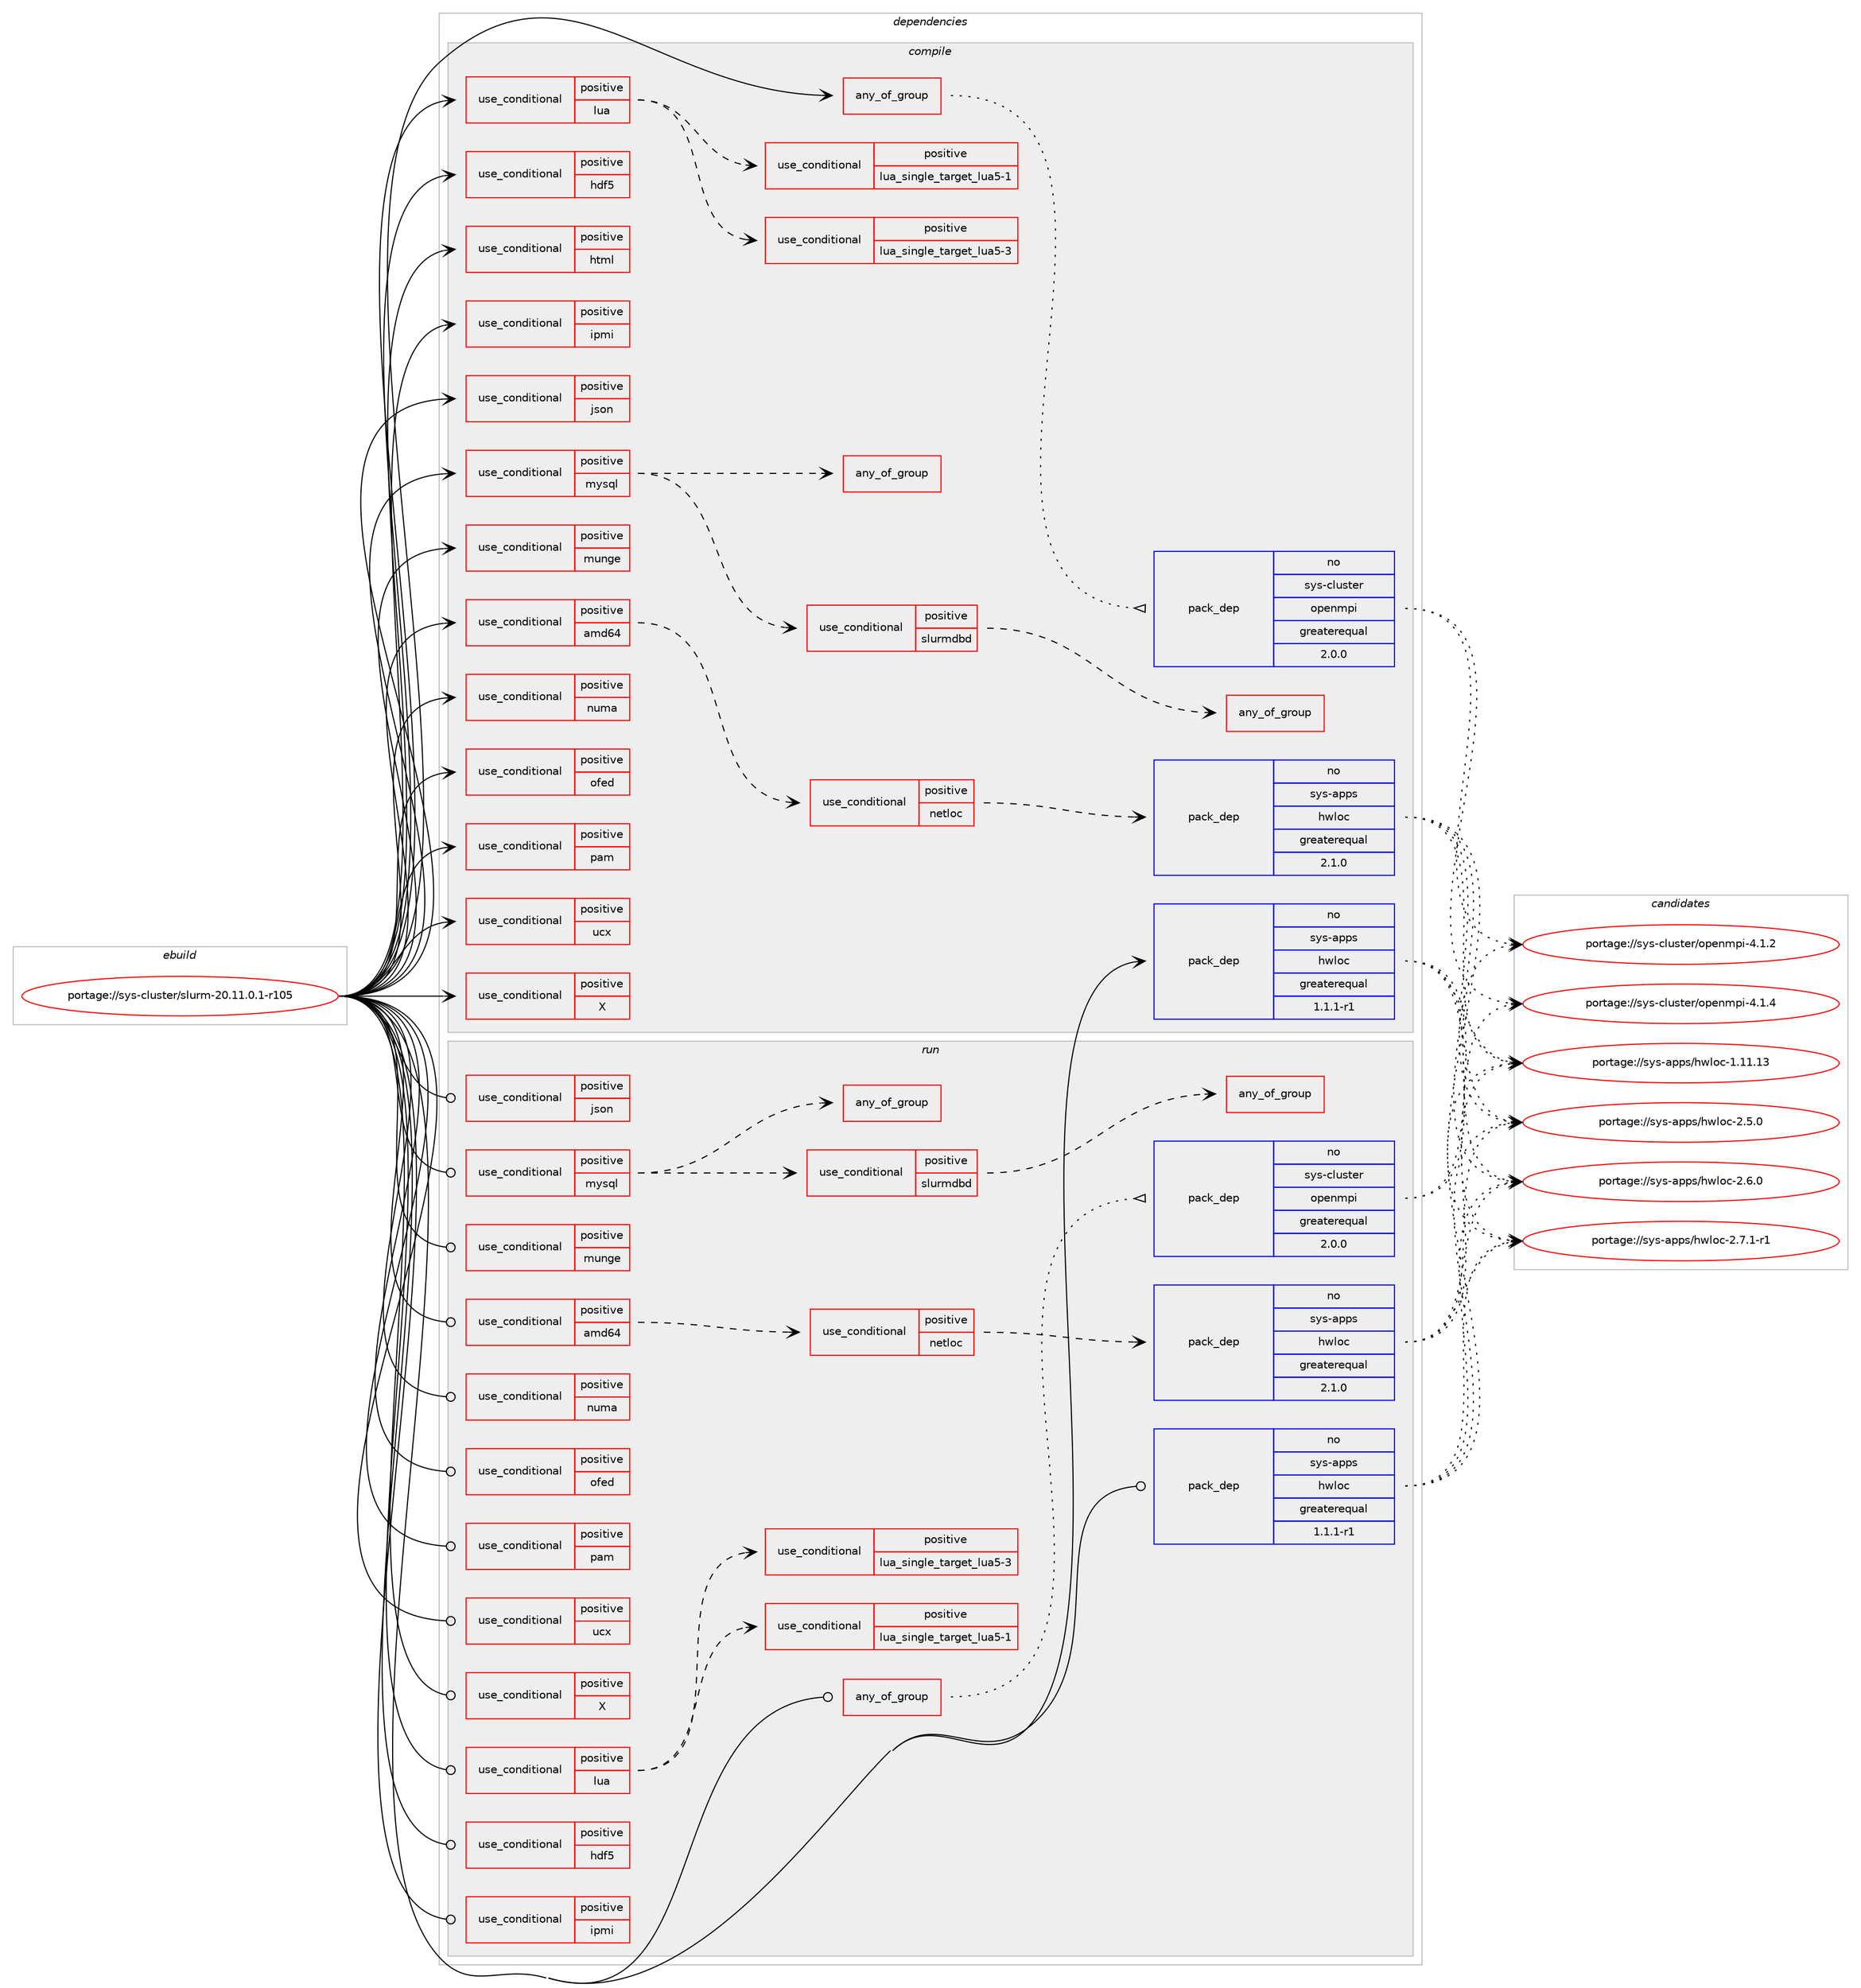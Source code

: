 digraph prolog {

# *************
# Graph options
# *************

newrank=true;
concentrate=true;
compound=true;
graph [rankdir=LR,fontname=Helvetica,fontsize=10,ranksep=1.5];#, ranksep=2.5, nodesep=0.2];
edge  [arrowhead=vee];
node  [fontname=Helvetica,fontsize=10];

# **********
# The ebuild
# **********

subgraph cluster_leftcol {
color=gray;
rank=same;
label=<<i>ebuild</i>>;
id [label="portage://sys-cluster/slurm-20.11.0.1-r105", color=red, width=4, href="../sys-cluster/slurm-20.11.0.1-r105.svg"];
}

# ****************
# The dependencies
# ****************

subgraph cluster_midcol {
color=gray;
label=<<i>dependencies</i>>;
subgraph cluster_compile {
fillcolor="#eeeeee";
style=filled;
label=<<i>compile</i>>;
subgraph any20 {
dependency4700 [label=<<TABLE BORDER="0" CELLBORDER="1" CELLSPACING="0" CELLPADDING="4"><TR><TD CELLPADDING="10">any_of_group</TD></TR></TABLE>>, shape=none, color=red];# *** BEGIN UNKNOWN DEPENDENCY TYPE (TODO) ***
# dependency4700 -> package_dependency(portage://sys-cluster/slurm-20.11.0.1-r105,install,no,sys-cluster,pmix,none,[,,],[],[use(disable(pmi),none)])
# *** END UNKNOWN DEPENDENCY TYPE (TODO) ***

subgraph pack2125 {
dependency4701 [label=<<TABLE BORDER="0" CELLBORDER="1" CELLSPACING="0" CELLPADDING="4" WIDTH="220"><TR><TD ROWSPAN="6" CELLPADDING="30">pack_dep</TD></TR><TR><TD WIDTH="110">no</TD></TR><TR><TD>sys-cluster</TD></TR><TR><TD>openmpi</TD></TR><TR><TD>greaterequal</TD></TR><TR><TD>2.0.0</TD></TR></TABLE>>, shape=none, color=blue];
}
dependency4700:e -> dependency4701:w [weight=20,style="dotted",arrowhead="oinv"];
}
id:e -> dependency4700:w [weight=20,style="solid",arrowhead="vee"];
subgraph cond2557 {
dependency4702 [label=<<TABLE BORDER="0" CELLBORDER="1" CELLSPACING="0" CELLPADDING="4"><TR><TD ROWSPAN="3" CELLPADDING="10">use_conditional</TD></TR><TR><TD>positive</TD></TR><TR><TD>X</TD></TR></TABLE>>, shape=none, color=red];
# *** BEGIN UNKNOWN DEPENDENCY TYPE (TODO) ***
# dependency4702 -> package_dependency(portage://sys-cluster/slurm-20.11.0.1-r105,install,no,net-libs,libssh2,none,[,,],[],[])
# *** END UNKNOWN DEPENDENCY TYPE (TODO) ***

}
id:e -> dependency4702:w [weight=20,style="solid",arrowhead="vee"];
subgraph cond2558 {
dependency4703 [label=<<TABLE BORDER="0" CELLBORDER="1" CELLSPACING="0" CELLPADDING="4"><TR><TD ROWSPAN="3" CELLPADDING="10">use_conditional</TD></TR><TR><TD>positive</TD></TR><TR><TD>amd64</TD></TR></TABLE>>, shape=none, color=red];
subgraph cond2559 {
dependency4704 [label=<<TABLE BORDER="0" CELLBORDER="1" CELLSPACING="0" CELLPADDING="4"><TR><TD ROWSPAN="3" CELLPADDING="10">use_conditional</TD></TR><TR><TD>positive</TD></TR><TR><TD>netloc</TD></TR></TABLE>>, shape=none, color=red];
subgraph pack2126 {
dependency4705 [label=<<TABLE BORDER="0" CELLBORDER="1" CELLSPACING="0" CELLPADDING="4" WIDTH="220"><TR><TD ROWSPAN="6" CELLPADDING="30">pack_dep</TD></TR><TR><TD WIDTH="110">no</TD></TR><TR><TD>sys-apps</TD></TR><TR><TD>hwloc</TD></TR><TR><TD>greaterequal</TD></TR><TR><TD>2.1.0</TD></TR></TABLE>>, shape=none, color=blue];
}
dependency4704:e -> dependency4705:w [weight=20,style="dashed",arrowhead="vee"];
}
dependency4703:e -> dependency4704:w [weight=20,style="dashed",arrowhead="vee"];
}
id:e -> dependency4703:w [weight=20,style="solid",arrowhead="vee"];
subgraph cond2560 {
dependency4706 [label=<<TABLE BORDER="0" CELLBORDER="1" CELLSPACING="0" CELLPADDING="4"><TR><TD ROWSPAN="3" CELLPADDING="10">use_conditional</TD></TR><TR><TD>positive</TD></TR><TR><TD>hdf5</TD></TR></TABLE>>, shape=none, color=red];
# *** BEGIN UNKNOWN DEPENDENCY TYPE (TODO) ***
# dependency4706 -> package_dependency(portage://sys-cluster/slurm-20.11.0.1-r105,install,no,sci-libs,hdf5,none,[,,],any_same_slot,[])
# *** END UNKNOWN DEPENDENCY TYPE (TODO) ***

}
id:e -> dependency4706:w [weight=20,style="solid",arrowhead="vee"];
subgraph cond2561 {
dependency4707 [label=<<TABLE BORDER="0" CELLBORDER="1" CELLSPACING="0" CELLPADDING="4"><TR><TD ROWSPAN="3" CELLPADDING="10">use_conditional</TD></TR><TR><TD>positive</TD></TR><TR><TD>html</TD></TR></TABLE>>, shape=none, color=red];
# *** BEGIN UNKNOWN DEPENDENCY TYPE (TODO) ***
# dependency4707 -> package_dependency(portage://sys-cluster/slurm-20.11.0.1-r105,install,no,sys-apps,man2html,none,[,,],[],[])
# *** END UNKNOWN DEPENDENCY TYPE (TODO) ***

}
id:e -> dependency4707:w [weight=20,style="solid",arrowhead="vee"];
subgraph cond2562 {
dependency4708 [label=<<TABLE BORDER="0" CELLBORDER="1" CELLSPACING="0" CELLPADDING="4"><TR><TD ROWSPAN="3" CELLPADDING="10">use_conditional</TD></TR><TR><TD>positive</TD></TR><TR><TD>ipmi</TD></TR></TABLE>>, shape=none, color=red];
# *** BEGIN UNKNOWN DEPENDENCY TYPE (TODO) ***
# dependency4708 -> package_dependency(portage://sys-cluster/slurm-20.11.0.1-r105,install,no,sys-libs,freeipmi,none,[,,],[],[])
# *** END UNKNOWN DEPENDENCY TYPE (TODO) ***

}
id:e -> dependency4708:w [weight=20,style="solid",arrowhead="vee"];
subgraph cond2563 {
dependency4709 [label=<<TABLE BORDER="0" CELLBORDER="1" CELLSPACING="0" CELLPADDING="4"><TR><TD ROWSPAN="3" CELLPADDING="10">use_conditional</TD></TR><TR><TD>positive</TD></TR><TR><TD>json</TD></TR></TABLE>>, shape=none, color=red];
# *** BEGIN UNKNOWN DEPENDENCY TYPE (TODO) ***
# dependency4709 -> package_dependency(portage://sys-cluster/slurm-20.11.0.1-r105,install,no,dev-libs,json-c,none,[,,],any_same_slot,[])
# *** END UNKNOWN DEPENDENCY TYPE (TODO) ***

}
id:e -> dependency4709:w [weight=20,style="solid",arrowhead="vee"];
subgraph cond2564 {
dependency4710 [label=<<TABLE BORDER="0" CELLBORDER="1" CELLSPACING="0" CELLPADDING="4"><TR><TD ROWSPAN="3" CELLPADDING="10">use_conditional</TD></TR><TR><TD>positive</TD></TR><TR><TD>lua</TD></TR></TABLE>>, shape=none, color=red];
subgraph cond2565 {
dependency4711 [label=<<TABLE BORDER="0" CELLBORDER="1" CELLSPACING="0" CELLPADDING="4"><TR><TD ROWSPAN="3" CELLPADDING="10">use_conditional</TD></TR><TR><TD>positive</TD></TR><TR><TD>lua_single_target_lua5-1</TD></TR></TABLE>>, shape=none, color=red];
# *** BEGIN UNKNOWN DEPENDENCY TYPE (TODO) ***
# dependency4711 -> package_dependency(portage://sys-cluster/slurm-20.11.0.1-r105,install,no,dev-lang,lua,none,[,,],[slot(5.1)],[])
# *** END UNKNOWN DEPENDENCY TYPE (TODO) ***

}
dependency4710:e -> dependency4711:w [weight=20,style="dashed",arrowhead="vee"];
subgraph cond2566 {
dependency4712 [label=<<TABLE BORDER="0" CELLBORDER="1" CELLSPACING="0" CELLPADDING="4"><TR><TD ROWSPAN="3" CELLPADDING="10">use_conditional</TD></TR><TR><TD>positive</TD></TR><TR><TD>lua_single_target_lua5-3</TD></TR></TABLE>>, shape=none, color=red];
# *** BEGIN UNKNOWN DEPENDENCY TYPE (TODO) ***
# dependency4712 -> package_dependency(portage://sys-cluster/slurm-20.11.0.1-r105,install,no,dev-lang,lua,none,[,,],[slot(5.3)],[])
# *** END UNKNOWN DEPENDENCY TYPE (TODO) ***

}
dependency4710:e -> dependency4712:w [weight=20,style="dashed",arrowhead="vee"];
}
id:e -> dependency4710:w [weight=20,style="solid",arrowhead="vee"];
subgraph cond2567 {
dependency4713 [label=<<TABLE BORDER="0" CELLBORDER="1" CELLSPACING="0" CELLPADDING="4"><TR><TD ROWSPAN="3" CELLPADDING="10">use_conditional</TD></TR><TR><TD>positive</TD></TR><TR><TD>munge</TD></TR></TABLE>>, shape=none, color=red];
# *** BEGIN UNKNOWN DEPENDENCY TYPE (TODO) ***
# dependency4713 -> package_dependency(portage://sys-cluster/slurm-20.11.0.1-r105,install,no,sys-auth,munge,none,[,,],[],[])
# *** END UNKNOWN DEPENDENCY TYPE (TODO) ***

}
id:e -> dependency4713:w [weight=20,style="solid",arrowhead="vee"];
subgraph cond2568 {
dependency4714 [label=<<TABLE BORDER="0" CELLBORDER="1" CELLSPACING="0" CELLPADDING="4"><TR><TD ROWSPAN="3" CELLPADDING="10">use_conditional</TD></TR><TR><TD>positive</TD></TR><TR><TD>mysql</TD></TR></TABLE>>, shape=none, color=red];
subgraph any21 {
dependency4715 [label=<<TABLE BORDER="0" CELLBORDER="1" CELLSPACING="0" CELLPADDING="4"><TR><TD CELLPADDING="10">any_of_group</TD></TR></TABLE>>, shape=none, color=red];# *** BEGIN UNKNOWN DEPENDENCY TYPE (TODO) ***
# dependency4715 -> package_dependency(portage://sys-cluster/slurm-20.11.0.1-r105,install,no,dev-db,mariadb-connector-c,none,[,,],[],[])
# *** END UNKNOWN DEPENDENCY TYPE (TODO) ***

# *** BEGIN UNKNOWN DEPENDENCY TYPE (TODO) ***
# dependency4715 -> package_dependency(portage://sys-cluster/slurm-20.11.0.1-r105,install,no,dev-db,mysql-connector-c,none,[,,],[],[])
# *** END UNKNOWN DEPENDENCY TYPE (TODO) ***

}
dependency4714:e -> dependency4715:w [weight=20,style="dashed",arrowhead="vee"];
subgraph cond2569 {
dependency4716 [label=<<TABLE BORDER="0" CELLBORDER="1" CELLSPACING="0" CELLPADDING="4"><TR><TD ROWSPAN="3" CELLPADDING="10">use_conditional</TD></TR><TR><TD>positive</TD></TR><TR><TD>slurmdbd</TD></TR></TABLE>>, shape=none, color=red];
subgraph any22 {
dependency4717 [label=<<TABLE BORDER="0" CELLBORDER="1" CELLSPACING="0" CELLPADDING="4"><TR><TD CELLPADDING="10">any_of_group</TD></TR></TABLE>>, shape=none, color=red];# *** BEGIN UNKNOWN DEPENDENCY TYPE (TODO) ***
# dependency4717 -> package_dependency(portage://sys-cluster/slurm-20.11.0.1-r105,install,no,dev-db,mariadb,none,[,,],any_different_slot,[])
# *** END UNKNOWN DEPENDENCY TYPE (TODO) ***

# *** BEGIN UNKNOWN DEPENDENCY TYPE (TODO) ***
# dependency4717 -> package_dependency(portage://sys-cluster/slurm-20.11.0.1-r105,install,no,dev-db,mysql,none,[,,],any_different_slot,[])
# *** END UNKNOWN DEPENDENCY TYPE (TODO) ***

}
dependency4716:e -> dependency4717:w [weight=20,style="dashed",arrowhead="vee"];
}
dependency4714:e -> dependency4716:w [weight=20,style="dashed",arrowhead="vee"];
}
id:e -> dependency4714:w [weight=20,style="solid",arrowhead="vee"];
subgraph cond2570 {
dependency4718 [label=<<TABLE BORDER="0" CELLBORDER="1" CELLSPACING="0" CELLPADDING="4"><TR><TD ROWSPAN="3" CELLPADDING="10">use_conditional</TD></TR><TR><TD>positive</TD></TR><TR><TD>numa</TD></TR></TABLE>>, shape=none, color=red];
# *** BEGIN UNKNOWN DEPENDENCY TYPE (TODO) ***
# dependency4718 -> package_dependency(portage://sys-cluster/slurm-20.11.0.1-r105,install,no,sys-process,numactl,none,[,,],[],[])
# *** END UNKNOWN DEPENDENCY TYPE (TODO) ***

}
id:e -> dependency4718:w [weight=20,style="solid",arrowhead="vee"];
subgraph cond2571 {
dependency4719 [label=<<TABLE BORDER="0" CELLBORDER="1" CELLSPACING="0" CELLPADDING="4"><TR><TD ROWSPAN="3" CELLPADDING="10">use_conditional</TD></TR><TR><TD>positive</TD></TR><TR><TD>ofed</TD></TR></TABLE>>, shape=none, color=red];
# *** BEGIN UNKNOWN DEPENDENCY TYPE (TODO) ***
# dependency4719 -> package_dependency(portage://sys-cluster/slurm-20.11.0.1-r105,install,no,sys-cluster,rdma-core,none,[,,],[],[])
# *** END UNKNOWN DEPENDENCY TYPE (TODO) ***

}
id:e -> dependency4719:w [weight=20,style="solid",arrowhead="vee"];
subgraph cond2572 {
dependency4720 [label=<<TABLE BORDER="0" CELLBORDER="1" CELLSPACING="0" CELLPADDING="4"><TR><TD ROWSPAN="3" CELLPADDING="10">use_conditional</TD></TR><TR><TD>positive</TD></TR><TR><TD>pam</TD></TR></TABLE>>, shape=none, color=red];
# *** BEGIN UNKNOWN DEPENDENCY TYPE (TODO) ***
# dependency4720 -> package_dependency(portage://sys-cluster/slurm-20.11.0.1-r105,install,no,sys-libs,pam,none,[,,],[],[])
# *** END UNKNOWN DEPENDENCY TYPE (TODO) ***

}
id:e -> dependency4720:w [weight=20,style="solid",arrowhead="vee"];
subgraph cond2573 {
dependency4721 [label=<<TABLE BORDER="0" CELLBORDER="1" CELLSPACING="0" CELLPADDING="4"><TR><TD ROWSPAN="3" CELLPADDING="10">use_conditional</TD></TR><TR><TD>positive</TD></TR><TR><TD>ucx</TD></TR></TABLE>>, shape=none, color=red];
# *** BEGIN UNKNOWN DEPENDENCY TYPE (TODO) ***
# dependency4721 -> package_dependency(portage://sys-cluster/slurm-20.11.0.1-r105,install,no,sys-cluster,ucx,none,[,,],[],[])
# *** END UNKNOWN DEPENDENCY TYPE (TODO) ***

}
id:e -> dependency4721:w [weight=20,style="solid",arrowhead="vee"];
# *** BEGIN UNKNOWN DEPENDENCY TYPE (TODO) ***
# id -> package_dependency(portage://sys-cluster/slurm-20.11.0.1-r105,install,no,app-arch,lz4,none,[,,],[slot(0),equal],[])
# *** END UNKNOWN DEPENDENCY TYPE (TODO) ***

# *** BEGIN UNKNOWN DEPENDENCY TYPE (TODO) ***
# id -> package_dependency(portage://sys-cluster/slurm-20.11.0.1-r105,install,no,dev-lang,perl,none,[,,],[],[])
# *** END UNKNOWN DEPENDENCY TYPE (TODO) ***

# *** BEGIN UNKNOWN DEPENDENCY TYPE (TODO) ***
# id -> package_dependency(portage://sys-cluster/slurm-20.11.0.1-r105,install,no,dev-libs,glib,none,[,,],[slot(2),equal],[])
# *** END UNKNOWN DEPENDENCY TYPE (TODO) ***

subgraph pack2127 {
dependency4722 [label=<<TABLE BORDER="0" CELLBORDER="1" CELLSPACING="0" CELLPADDING="4" WIDTH="220"><TR><TD ROWSPAN="6" CELLPADDING="30">pack_dep</TD></TR><TR><TD WIDTH="110">no</TD></TR><TR><TD>sys-apps</TD></TR><TR><TD>hwloc</TD></TR><TR><TD>greaterequal</TD></TR><TR><TD>1.1.1-r1</TD></TR></TABLE>>, shape=none, color=blue];
}
id:e -> dependency4722:w [weight=20,style="solid",arrowhead="vee"];
# *** BEGIN UNKNOWN DEPENDENCY TYPE (TODO) ***
# id -> package_dependency(portage://sys-cluster/slurm-20.11.0.1-r105,install,no,sys-libs,ncurses,none,[,,],[slot(0),equal],[])
# *** END UNKNOWN DEPENDENCY TYPE (TODO) ***

# *** BEGIN UNKNOWN DEPENDENCY TYPE (TODO) ***
# id -> package_dependency(portage://sys-cluster/slurm-20.11.0.1-r105,install,no,sys-libs,readline,none,[,,],[slot(0),equal],[])
# *** END UNKNOWN DEPENDENCY TYPE (TODO) ***

# *** BEGIN UNKNOWN DEPENDENCY TYPE (TODO) ***
# id -> package_dependency(portage://sys-cluster/slurm-20.11.0.1-r105,install,weak,net-analyzer,sinfo,none,[,,],[],[])
# *** END UNKNOWN DEPENDENCY TYPE (TODO) ***

# *** BEGIN UNKNOWN DEPENDENCY TYPE (TODO) ***
# id -> package_dependency(portage://sys-cluster/slurm-20.11.0.1-r105,install,weak,net-analyzer,slurm,none,[,,],[],[])
# *** END UNKNOWN DEPENDENCY TYPE (TODO) ***

# *** BEGIN UNKNOWN DEPENDENCY TYPE (TODO) ***
# id -> package_dependency(portage://sys-cluster/slurm-20.11.0.1-r105,install,weak,sys-cluster,torque,none,[,,],[],[])
# *** END UNKNOWN DEPENDENCY TYPE (TODO) ***

}
subgraph cluster_compileandrun {
fillcolor="#eeeeee";
style=filled;
label=<<i>compile and run</i>>;
}
subgraph cluster_run {
fillcolor="#eeeeee";
style=filled;
label=<<i>run</i>>;
subgraph any23 {
dependency4723 [label=<<TABLE BORDER="0" CELLBORDER="1" CELLSPACING="0" CELLPADDING="4"><TR><TD CELLPADDING="10">any_of_group</TD></TR></TABLE>>, shape=none, color=red];# *** BEGIN UNKNOWN DEPENDENCY TYPE (TODO) ***
# dependency4723 -> package_dependency(portage://sys-cluster/slurm-20.11.0.1-r105,run,no,sys-cluster,pmix,none,[,,],[],[use(disable(pmi),none)])
# *** END UNKNOWN DEPENDENCY TYPE (TODO) ***

subgraph pack2128 {
dependency4724 [label=<<TABLE BORDER="0" CELLBORDER="1" CELLSPACING="0" CELLPADDING="4" WIDTH="220"><TR><TD ROWSPAN="6" CELLPADDING="30">pack_dep</TD></TR><TR><TD WIDTH="110">no</TD></TR><TR><TD>sys-cluster</TD></TR><TR><TD>openmpi</TD></TR><TR><TD>greaterequal</TD></TR><TR><TD>2.0.0</TD></TR></TABLE>>, shape=none, color=blue];
}
dependency4723:e -> dependency4724:w [weight=20,style="dotted",arrowhead="oinv"];
}
id:e -> dependency4723:w [weight=20,style="solid",arrowhead="odot"];
subgraph cond2574 {
dependency4725 [label=<<TABLE BORDER="0" CELLBORDER="1" CELLSPACING="0" CELLPADDING="4"><TR><TD ROWSPAN="3" CELLPADDING="10">use_conditional</TD></TR><TR><TD>positive</TD></TR><TR><TD>X</TD></TR></TABLE>>, shape=none, color=red];
# *** BEGIN UNKNOWN DEPENDENCY TYPE (TODO) ***
# dependency4725 -> package_dependency(portage://sys-cluster/slurm-20.11.0.1-r105,run,no,net-libs,libssh2,none,[,,],[],[])
# *** END UNKNOWN DEPENDENCY TYPE (TODO) ***

}
id:e -> dependency4725:w [weight=20,style="solid",arrowhead="odot"];
subgraph cond2575 {
dependency4726 [label=<<TABLE BORDER="0" CELLBORDER="1" CELLSPACING="0" CELLPADDING="4"><TR><TD ROWSPAN="3" CELLPADDING="10">use_conditional</TD></TR><TR><TD>positive</TD></TR><TR><TD>amd64</TD></TR></TABLE>>, shape=none, color=red];
subgraph cond2576 {
dependency4727 [label=<<TABLE BORDER="0" CELLBORDER="1" CELLSPACING="0" CELLPADDING="4"><TR><TD ROWSPAN="3" CELLPADDING="10">use_conditional</TD></TR><TR><TD>positive</TD></TR><TR><TD>netloc</TD></TR></TABLE>>, shape=none, color=red];
subgraph pack2129 {
dependency4728 [label=<<TABLE BORDER="0" CELLBORDER="1" CELLSPACING="0" CELLPADDING="4" WIDTH="220"><TR><TD ROWSPAN="6" CELLPADDING="30">pack_dep</TD></TR><TR><TD WIDTH="110">no</TD></TR><TR><TD>sys-apps</TD></TR><TR><TD>hwloc</TD></TR><TR><TD>greaterequal</TD></TR><TR><TD>2.1.0</TD></TR></TABLE>>, shape=none, color=blue];
}
dependency4727:e -> dependency4728:w [weight=20,style="dashed",arrowhead="vee"];
}
dependency4726:e -> dependency4727:w [weight=20,style="dashed",arrowhead="vee"];
}
id:e -> dependency4726:w [weight=20,style="solid",arrowhead="odot"];
subgraph cond2577 {
dependency4729 [label=<<TABLE BORDER="0" CELLBORDER="1" CELLSPACING="0" CELLPADDING="4"><TR><TD ROWSPAN="3" CELLPADDING="10">use_conditional</TD></TR><TR><TD>positive</TD></TR><TR><TD>hdf5</TD></TR></TABLE>>, shape=none, color=red];
# *** BEGIN UNKNOWN DEPENDENCY TYPE (TODO) ***
# dependency4729 -> package_dependency(portage://sys-cluster/slurm-20.11.0.1-r105,run,no,sci-libs,hdf5,none,[,,],any_same_slot,[])
# *** END UNKNOWN DEPENDENCY TYPE (TODO) ***

}
id:e -> dependency4729:w [weight=20,style="solid",arrowhead="odot"];
subgraph cond2578 {
dependency4730 [label=<<TABLE BORDER="0" CELLBORDER="1" CELLSPACING="0" CELLPADDING="4"><TR><TD ROWSPAN="3" CELLPADDING="10">use_conditional</TD></TR><TR><TD>positive</TD></TR><TR><TD>ipmi</TD></TR></TABLE>>, shape=none, color=red];
# *** BEGIN UNKNOWN DEPENDENCY TYPE (TODO) ***
# dependency4730 -> package_dependency(portage://sys-cluster/slurm-20.11.0.1-r105,run,no,sys-libs,freeipmi,none,[,,],[],[])
# *** END UNKNOWN DEPENDENCY TYPE (TODO) ***

}
id:e -> dependency4730:w [weight=20,style="solid",arrowhead="odot"];
subgraph cond2579 {
dependency4731 [label=<<TABLE BORDER="0" CELLBORDER="1" CELLSPACING="0" CELLPADDING="4"><TR><TD ROWSPAN="3" CELLPADDING="10">use_conditional</TD></TR><TR><TD>positive</TD></TR><TR><TD>json</TD></TR></TABLE>>, shape=none, color=red];
# *** BEGIN UNKNOWN DEPENDENCY TYPE (TODO) ***
# dependency4731 -> package_dependency(portage://sys-cluster/slurm-20.11.0.1-r105,run,no,dev-libs,json-c,none,[,,],any_same_slot,[])
# *** END UNKNOWN DEPENDENCY TYPE (TODO) ***

}
id:e -> dependency4731:w [weight=20,style="solid",arrowhead="odot"];
subgraph cond2580 {
dependency4732 [label=<<TABLE BORDER="0" CELLBORDER="1" CELLSPACING="0" CELLPADDING="4"><TR><TD ROWSPAN="3" CELLPADDING="10">use_conditional</TD></TR><TR><TD>positive</TD></TR><TR><TD>lua</TD></TR></TABLE>>, shape=none, color=red];
subgraph cond2581 {
dependency4733 [label=<<TABLE BORDER="0" CELLBORDER="1" CELLSPACING="0" CELLPADDING="4"><TR><TD ROWSPAN="3" CELLPADDING="10">use_conditional</TD></TR><TR><TD>positive</TD></TR><TR><TD>lua_single_target_lua5-1</TD></TR></TABLE>>, shape=none, color=red];
# *** BEGIN UNKNOWN DEPENDENCY TYPE (TODO) ***
# dependency4733 -> package_dependency(portage://sys-cluster/slurm-20.11.0.1-r105,run,no,dev-lang,lua,none,[,,],[slot(5.1)],[])
# *** END UNKNOWN DEPENDENCY TYPE (TODO) ***

}
dependency4732:e -> dependency4733:w [weight=20,style="dashed",arrowhead="vee"];
subgraph cond2582 {
dependency4734 [label=<<TABLE BORDER="0" CELLBORDER="1" CELLSPACING="0" CELLPADDING="4"><TR><TD ROWSPAN="3" CELLPADDING="10">use_conditional</TD></TR><TR><TD>positive</TD></TR><TR><TD>lua_single_target_lua5-3</TD></TR></TABLE>>, shape=none, color=red];
# *** BEGIN UNKNOWN DEPENDENCY TYPE (TODO) ***
# dependency4734 -> package_dependency(portage://sys-cluster/slurm-20.11.0.1-r105,run,no,dev-lang,lua,none,[,,],[slot(5.3)],[])
# *** END UNKNOWN DEPENDENCY TYPE (TODO) ***

}
dependency4732:e -> dependency4734:w [weight=20,style="dashed",arrowhead="vee"];
}
id:e -> dependency4732:w [weight=20,style="solid",arrowhead="odot"];
subgraph cond2583 {
dependency4735 [label=<<TABLE BORDER="0" CELLBORDER="1" CELLSPACING="0" CELLPADDING="4"><TR><TD ROWSPAN="3" CELLPADDING="10">use_conditional</TD></TR><TR><TD>positive</TD></TR><TR><TD>munge</TD></TR></TABLE>>, shape=none, color=red];
# *** BEGIN UNKNOWN DEPENDENCY TYPE (TODO) ***
# dependency4735 -> package_dependency(portage://sys-cluster/slurm-20.11.0.1-r105,run,no,sys-auth,munge,none,[,,],[],[])
# *** END UNKNOWN DEPENDENCY TYPE (TODO) ***

}
id:e -> dependency4735:w [weight=20,style="solid",arrowhead="odot"];
subgraph cond2584 {
dependency4736 [label=<<TABLE BORDER="0" CELLBORDER="1" CELLSPACING="0" CELLPADDING="4"><TR><TD ROWSPAN="3" CELLPADDING="10">use_conditional</TD></TR><TR><TD>positive</TD></TR><TR><TD>mysql</TD></TR></TABLE>>, shape=none, color=red];
subgraph any24 {
dependency4737 [label=<<TABLE BORDER="0" CELLBORDER="1" CELLSPACING="0" CELLPADDING="4"><TR><TD CELLPADDING="10">any_of_group</TD></TR></TABLE>>, shape=none, color=red];# *** BEGIN UNKNOWN DEPENDENCY TYPE (TODO) ***
# dependency4737 -> package_dependency(portage://sys-cluster/slurm-20.11.0.1-r105,run,no,dev-db,mariadb-connector-c,none,[,,],[],[])
# *** END UNKNOWN DEPENDENCY TYPE (TODO) ***

# *** BEGIN UNKNOWN DEPENDENCY TYPE (TODO) ***
# dependency4737 -> package_dependency(portage://sys-cluster/slurm-20.11.0.1-r105,run,no,dev-db,mysql-connector-c,none,[,,],[],[])
# *** END UNKNOWN DEPENDENCY TYPE (TODO) ***

}
dependency4736:e -> dependency4737:w [weight=20,style="dashed",arrowhead="vee"];
subgraph cond2585 {
dependency4738 [label=<<TABLE BORDER="0" CELLBORDER="1" CELLSPACING="0" CELLPADDING="4"><TR><TD ROWSPAN="3" CELLPADDING="10">use_conditional</TD></TR><TR><TD>positive</TD></TR><TR><TD>slurmdbd</TD></TR></TABLE>>, shape=none, color=red];
subgraph any25 {
dependency4739 [label=<<TABLE BORDER="0" CELLBORDER="1" CELLSPACING="0" CELLPADDING="4"><TR><TD CELLPADDING="10">any_of_group</TD></TR></TABLE>>, shape=none, color=red];# *** BEGIN UNKNOWN DEPENDENCY TYPE (TODO) ***
# dependency4739 -> package_dependency(portage://sys-cluster/slurm-20.11.0.1-r105,run,no,dev-db,mariadb,none,[,,],any_different_slot,[])
# *** END UNKNOWN DEPENDENCY TYPE (TODO) ***

# *** BEGIN UNKNOWN DEPENDENCY TYPE (TODO) ***
# dependency4739 -> package_dependency(portage://sys-cluster/slurm-20.11.0.1-r105,run,no,dev-db,mysql,none,[,,],any_different_slot,[])
# *** END UNKNOWN DEPENDENCY TYPE (TODO) ***

}
dependency4738:e -> dependency4739:w [weight=20,style="dashed",arrowhead="vee"];
}
dependency4736:e -> dependency4738:w [weight=20,style="dashed",arrowhead="vee"];
}
id:e -> dependency4736:w [weight=20,style="solid",arrowhead="odot"];
subgraph cond2586 {
dependency4740 [label=<<TABLE BORDER="0" CELLBORDER="1" CELLSPACING="0" CELLPADDING="4"><TR><TD ROWSPAN="3" CELLPADDING="10">use_conditional</TD></TR><TR><TD>positive</TD></TR><TR><TD>numa</TD></TR></TABLE>>, shape=none, color=red];
# *** BEGIN UNKNOWN DEPENDENCY TYPE (TODO) ***
# dependency4740 -> package_dependency(portage://sys-cluster/slurm-20.11.0.1-r105,run,no,sys-process,numactl,none,[,,],[],[])
# *** END UNKNOWN DEPENDENCY TYPE (TODO) ***

}
id:e -> dependency4740:w [weight=20,style="solid",arrowhead="odot"];
subgraph cond2587 {
dependency4741 [label=<<TABLE BORDER="0" CELLBORDER="1" CELLSPACING="0" CELLPADDING="4"><TR><TD ROWSPAN="3" CELLPADDING="10">use_conditional</TD></TR><TR><TD>positive</TD></TR><TR><TD>ofed</TD></TR></TABLE>>, shape=none, color=red];
# *** BEGIN UNKNOWN DEPENDENCY TYPE (TODO) ***
# dependency4741 -> package_dependency(portage://sys-cluster/slurm-20.11.0.1-r105,run,no,sys-cluster,rdma-core,none,[,,],[],[])
# *** END UNKNOWN DEPENDENCY TYPE (TODO) ***

}
id:e -> dependency4741:w [weight=20,style="solid",arrowhead="odot"];
subgraph cond2588 {
dependency4742 [label=<<TABLE BORDER="0" CELLBORDER="1" CELLSPACING="0" CELLPADDING="4"><TR><TD ROWSPAN="3" CELLPADDING="10">use_conditional</TD></TR><TR><TD>positive</TD></TR><TR><TD>pam</TD></TR></TABLE>>, shape=none, color=red];
# *** BEGIN UNKNOWN DEPENDENCY TYPE (TODO) ***
# dependency4742 -> package_dependency(portage://sys-cluster/slurm-20.11.0.1-r105,run,no,sys-libs,pam,none,[,,],[],[])
# *** END UNKNOWN DEPENDENCY TYPE (TODO) ***

}
id:e -> dependency4742:w [weight=20,style="solid",arrowhead="odot"];
subgraph cond2589 {
dependency4743 [label=<<TABLE BORDER="0" CELLBORDER="1" CELLSPACING="0" CELLPADDING="4"><TR><TD ROWSPAN="3" CELLPADDING="10">use_conditional</TD></TR><TR><TD>positive</TD></TR><TR><TD>ucx</TD></TR></TABLE>>, shape=none, color=red];
# *** BEGIN UNKNOWN DEPENDENCY TYPE (TODO) ***
# dependency4743 -> package_dependency(portage://sys-cluster/slurm-20.11.0.1-r105,run,no,sys-cluster,ucx,none,[,,],[],[])
# *** END UNKNOWN DEPENDENCY TYPE (TODO) ***

}
id:e -> dependency4743:w [weight=20,style="solid",arrowhead="odot"];
# *** BEGIN UNKNOWN DEPENDENCY TYPE (TODO) ***
# id -> package_dependency(portage://sys-cluster/slurm-20.11.0.1-r105,run,no,acct-group,slurm,none,[,,],[],[])
# *** END UNKNOWN DEPENDENCY TYPE (TODO) ***

# *** BEGIN UNKNOWN DEPENDENCY TYPE (TODO) ***
# id -> package_dependency(portage://sys-cluster/slurm-20.11.0.1-r105,run,no,acct-user,slurm,none,[,,],[],[])
# *** END UNKNOWN DEPENDENCY TYPE (TODO) ***

# *** BEGIN UNKNOWN DEPENDENCY TYPE (TODO) ***
# id -> package_dependency(portage://sys-cluster/slurm-20.11.0.1-r105,run,no,app-arch,lz4,none,[,,],[slot(0),equal],[])
# *** END UNKNOWN DEPENDENCY TYPE (TODO) ***

# *** BEGIN UNKNOWN DEPENDENCY TYPE (TODO) ***
# id -> package_dependency(portage://sys-cluster/slurm-20.11.0.1-r105,run,no,dev-lang,perl,none,[,,],any_same_slot,[])
# *** END UNKNOWN DEPENDENCY TYPE (TODO) ***

# *** BEGIN UNKNOWN DEPENDENCY TYPE (TODO) ***
# id -> package_dependency(portage://sys-cluster/slurm-20.11.0.1-r105,run,no,dev-libs,glib,none,[,,],[slot(2),equal],[])
# *** END UNKNOWN DEPENDENCY TYPE (TODO) ***

# *** BEGIN UNKNOWN DEPENDENCY TYPE (TODO) ***
# id -> package_dependency(portage://sys-cluster/slurm-20.11.0.1-r105,run,no,dev-libs,libcgroup,none,[,,],[],[])
# *** END UNKNOWN DEPENDENCY TYPE (TODO) ***

subgraph pack2130 {
dependency4744 [label=<<TABLE BORDER="0" CELLBORDER="1" CELLSPACING="0" CELLPADDING="4" WIDTH="220"><TR><TD ROWSPAN="6" CELLPADDING="30">pack_dep</TD></TR><TR><TD WIDTH="110">no</TD></TR><TR><TD>sys-apps</TD></TR><TR><TD>hwloc</TD></TR><TR><TD>greaterequal</TD></TR><TR><TD>1.1.1-r1</TD></TR></TABLE>>, shape=none, color=blue];
}
id:e -> dependency4744:w [weight=20,style="solid",arrowhead="odot"];
# *** BEGIN UNKNOWN DEPENDENCY TYPE (TODO) ***
# id -> package_dependency(portage://sys-cluster/slurm-20.11.0.1-r105,run,no,sys-libs,ncurses,none,[,,],[slot(0),equal],[])
# *** END UNKNOWN DEPENDENCY TYPE (TODO) ***

# *** BEGIN UNKNOWN DEPENDENCY TYPE (TODO) ***
# id -> package_dependency(portage://sys-cluster/slurm-20.11.0.1-r105,run,no,sys-libs,readline,none,[,,],[slot(0),equal],[])
# *** END UNKNOWN DEPENDENCY TYPE (TODO) ***

# *** BEGIN UNKNOWN DEPENDENCY TYPE (TODO) ***
# id -> package_dependency(portage://sys-cluster/slurm-20.11.0.1-r105,run,no,virtual,tmpfiles,none,[,,],[],[])
# *** END UNKNOWN DEPENDENCY TYPE (TODO) ***

# *** BEGIN UNKNOWN DEPENDENCY TYPE (TODO) ***
# id -> package_dependency(portage://sys-cluster/slurm-20.11.0.1-r105,run,weak,net-analyzer,sinfo,none,[,,],[],[])
# *** END UNKNOWN DEPENDENCY TYPE (TODO) ***

# *** BEGIN UNKNOWN DEPENDENCY TYPE (TODO) ***
# id -> package_dependency(portage://sys-cluster/slurm-20.11.0.1-r105,run,weak,net-analyzer,slurm,none,[,,],[],[])
# *** END UNKNOWN DEPENDENCY TYPE (TODO) ***

# *** BEGIN UNKNOWN DEPENDENCY TYPE (TODO) ***
# id -> package_dependency(portage://sys-cluster/slurm-20.11.0.1-r105,run,weak,sys-cluster,torque,none,[,,],[],[])
# *** END UNKNOWN DEPENDENCY TYPE (TODO) ***

}
}

# **************
# The candidates
# **************

subgraph cluster_choices {
rank=same;
color=gray;
label=<<i>candidates</i>>;

subgraph choice2125 {
color=black;
nodesep=1;
choice115121115459910811711511610111447111112101110109112105455246494650 [label="portage://sys-cluster/openmpi-4.1.2", color=red, width=4,href="../sys-cluster/openmpi-4.1.2.svg"];
choice115121115459910811711511610111447111112101110109112105455246494652 [label="portage://sys-cluster/openmpi-4.1.4", color=red, width=4,href="../sys-cluster/openmpi-4.1.4.svg"];
dependency4701:e -> choice115121115459910811711511610111447111112101110109112105455246494650:w [style=dotted,weight="100"];
dependency4701:e -> choice115121115459910811711511610111447111112101110109112105455246494652:w [style=dotted,weight="100"];
}
subgraph choice2126 {
color=black;
nodesep=1;
choice115121115459711211211547104119108111994549464949464951 [label="portage://sys-apps/hwloc-1.11.13", color=red, width=4,href="../sys-apps/hwloc-1.11.13.svg"];
choice11512111545971121121154710411910811199455046534648 [label="portage://sys-apps/hwloc-2.5.0", color=red, width=4,href="../sys-apps/hwloc-2.5.0.svg"];
choice11512111545971121121154710411910811199455046544648 [label="portage://sys-apps/hwloc-2.6.0", color=red, width=4,href="../sys-apps/hwloc-2.6.0.svg"];
choice115121115459711211211547104119108111994550465546494511449 [label="portage://sys-apps/hwloc-2.7.1-r1", color=red, width=4,href="../sys-apps/hwloc-2.7.1-r1.svg"];
dependency4705:e -> choice115121115459711211211547104119108111994549464949464951:w [style=dotted,weight="100"];
dependency4705:e -> choice11512111545971121121154710411910811199455046534648:w [style=dotted,weight="100"];
dependency4705:e -> choice11512111545971121121154710411910811199455046544648:w [style=dotted,weight="100"];
dependency4705:e -> choice115121115459711211211547104119108111994550465546494511449:w [style=dotted,weight="100"];
}
subgraph choice2127 {
color=black;
nodesep=1;
choice115121115459711211211547104119108111994549464949464951 [label="portage://sys-apps/hwloc-1.11.13", color=red, width=4,href="../sys-apps/hwloc-1.11.13.svg"];
choice11512111545971121121154710411910811199455046534648 [label="portage://sys-apps/hwloc-2.5.0", color=red, width=4,href="../sys-apps/hwloc-2.5.0.svg"];
choice11512111545971121121154710411910811199455046544648 [label="portage://sys-apps/hwloc-2.6.0", color=red, width=4,href="../sys-apps/hwloc-2.6.0.svg"];
choice115121115459711211211547104119108111994550465546494511449 [label="portage://sys-apps/hwloc-2.7.1-r1", color=red, width=4,href="../sys-apps/hwloc-2.7.1-r1.svg"];
dependency4722:e -> choice115121115459711211211547104119108111994549464949464951:w [style=dotted,weight="100"];
dependency4722:e -> choice11512111545971121121154710411910811199455046534648:w [style=dotted,weight="100"];
dependency4722:e -> choice11512111545971121121154710411910811199455046544648:w [style=dotted,weight="100"];
dependency4722:e -> choice115121115459711211211547104119108111994550465546494511449:w [style=dotted,weight="100"];
}
subgraph choice2128 {
color=black;
nodesep=1;
choice115121115459910811711511610111447111112101110109112105455246494650 [label="portage://sys-cluster/openmpi-4.1.2", color=red, width=4,href="../sys-cluster/openmpi-4.1.2.svg"];
choice115121115459910811711511610111447111112101110109112105455246494652 [label="portage://sys-cluster/openmpi-4.1.4", color=red, width=4,href="../sys-cluster/openmpi-4.1.4.svg"];
dependency4724:e -> choice115121115459910811711511610111447111112101110109112105455246494650:w [style=dotted,weight="100"];
dependency4724:e -> choice115121115459910811711511610111447111112101110109112105455246494652:w [style=dotted,weight="100"];
}
subgraph choice2129 {
color=black;
nodesep=1;
choice115121115459711211211547104119108111994549464949464951 [label="portage://sys-apps/hwloc-1.11.13", color=red, width=4,href="../sys-apps/hwloc-1.11.13.svg"];
choice11512111545971121121154710411910811199455046534648 [label="portage://sys-apps/hwloc-2.5.0", color=red, width=4,href="../sys-apps/hwloc-2.5.0.svg"];
choice11512111545971121121154710411910811199455046544648 [label="portage://sys-apps/hwloc-2.6.0", color=red, width=4,href="../sys-apps/hwloc-2.6.0.svg"];
choice115121115459711211211547104119108111994550465546494511449 [label="portage://sys-apps/hwloc-2.7.1-r1", color=red, width=4,href="../sys-apps/hwloc-2.7.1-r1.svg"];
dependency4728:e -> choice115121115459711211211547104119108111994549464949464951:w [style=dotted,weight="100"];
dependency4728:e -> choice11512111545971121121154710411910811199455046534648:w [style=dotted,weight="100"];
dependency4728:e -> choice11512111545971121121154710411910811199455046544648:w [style=dotted,weight="100"];
dependency4728:e -> choice115121115459711211211547104119108111994550465546494511449:w [style=dotted,weight="100"];
}
subgraph choice2130 {
color=black;
nodesep=1;
choice115121115459711211211547104119108111994549464949464951 [label="portage://sys-apps/hwloc-1.11.13", color=red, width=4,href="../sys-apps/hwloc-1.11.13.svg"];
choice11512111545971121121154710411910811199455046534648 [label="portage://sys-apps/hwloc-2.5.0", color=red, width=4,href="../sys-apps/hwloc-2.5.0.svg"];
choice11512111545971121121154710411910811199455046544648 [label="portage://sys-apps/hwloc-2.6.0", color=red, width=4,href="../sys-apps/hwloc-2.6.0.svg"];
choice115121115459711211211547104119108111994550465546494511449 [label="portage://sys-apps/hwloc-2.7.1-r1", color=red, width=4,href="../sys-apps/hwloc-2.7.1-r1.svg"];
dependency4744:e -> choice115121115459711211211547104119108111994549464949464951:w [style=dotted,weight="100"];
dependency4744:e -> choice11512111545971121121154710411910811199455046534648:w [style=dotted,weight="100"];
dependency4744:e -> choice11512111545971121121154710411910811199455046544648:w [style=dotted,weight="100"];
dependency4744:e -> choice115121115459711211211547104119108111994550465546494511449:w [style=dotted,weight="100"];
}
}

}
